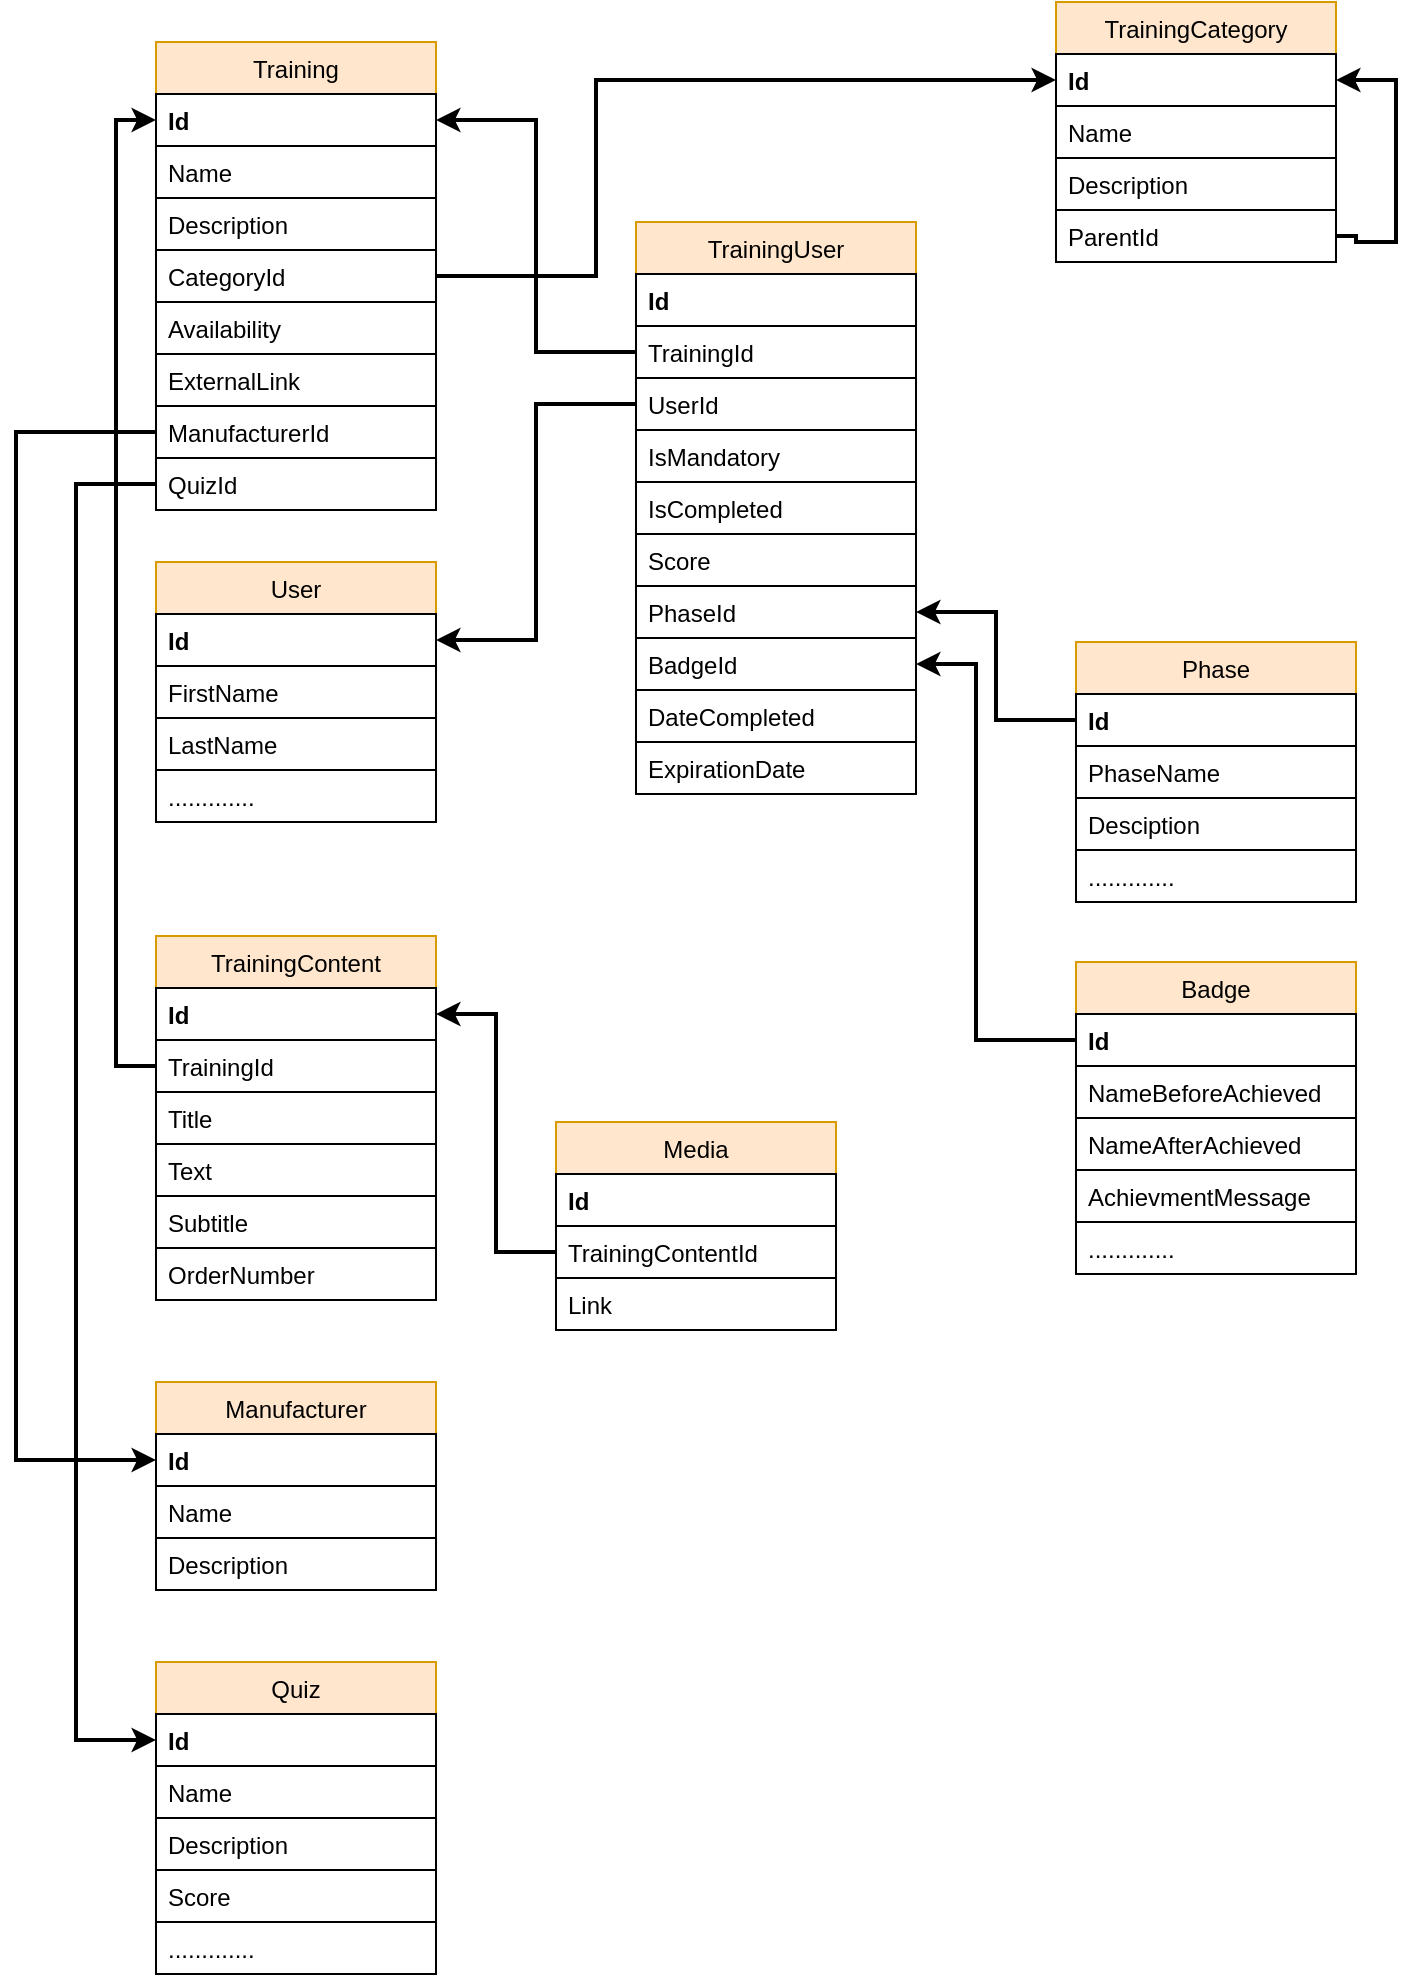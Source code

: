 <mxfile version="13.0.7" type="github"><diagram id="uwtyysx4m1KapevDH-VO" name="Page-1"><mxGraphModel dx="1395" dy="851" grid="1" gridSize="10" guides="1" tooltips="1" connect="1" arrows="1" fold="1" page="1" pageScale="1" pageWidth="850" pageHeight="1100" background="none" math="0" shadow="0"><root><mxCell id="0"/><mxCell id="1" parent="0"/><mxCell id="DK5eT5kbk5P_7S_4OPEw-1" value="Training" style="swimlane;fontStyle=0;childLayout=stackLayout;horizontal=1;startSize=26;fillColor=#ffe6cc;horizontalStack=0;resizeParent=1;resizeParentMax=0;resizeLast=0;collapsible=1;marginBottom=0;shadow=0;comic=0;glass=0;rounded=0;swimlaneFillColor=none;strokeColor=#d79b00;" vertex="1" parent="1"><mxGeometry x="100" y="60" width="140" height="234" as="geometry"/></mxCell><mxCell id="DK5eT5kbk5P_7S_4OPEw-2" value="Id" style="text;strokeColor=#000000;fillColor=none;align=left;verticalAlign=top;spacingLeft=4;spacingRight=4;overflow=hidden;rotatable=0;points=[[0,0.5],[1,0.5]];portConstraint=eastwest;fontStyle=1;shadow=0;comic=0;" vertex="1" parent="DK5eT5kbk5P_7S_4OPEw-1"><mxGeometry y="26" width="140" height="26" as="geometry"/></mxCell><mxCell id="DK5eT5kbk5P_7S_4OPEw-3" value="Name" style="text;strokeColor=#000000;fillColor=none;align=left;verticalAlign=top;spacingLeft=4;spacingRight=4;overflow=hidden;rotatable=0;points=[[0,0.5],[1,0.5]];portConstraint=eastwest;shadow=0;comic=0;" vertex="1" parent="DK5eT5kbk5P_7S_4OPEw-1"><mxGeometry y="52" width="140" height="26" as="geometry"/></mxCell><mxCell id="DK5eT5kbk5P_7S_4OPEw-4" value="Description" style="text;strokeColor=#000000;fillColor=none;align=left;verticalAlign=top;spacingLeft=4;spacingRight=4;overflow=hidden;rotatable=0;points=[[0,0.5],[1,0.5]];portConstraint=eastwest;shadow=0;comic=0;" vertex="1" parent="DK5eT5kbk5P_7S_4OPEw-1"><mxGeometry y="78" width="140" height="26" as="geometry"/></mxCell><mxCell id="DK5eT5kbk5P_7S_4OPEw-8" value="CategoryId" style="text;strokeColor=#000000;fillColor=none;align=left;verticalAlign=top;spacingLeft=4;spacingRight=4;overflow=hidden;rotatable=0;points=[[0,0.5],[1,0.5]];portConstraint=eastwest;shadow=0;comic=0;" vertex="1" parent="DK5eT5kbk5P_7S_4OPEw-1"><mxGeometry y="104" width="140" height="26" as="geometry"/></mxCell><mxCell id="DK5eT5kbk5P_7S_4OPEw-48" value="Availability" style="text;strokeColor=#000000;fillColor=none;align=left;verticalAlign=top;spacingLeft=4;spacingRight=4;overflow=hidden;rotatable=0;points=[[0,0.5],[1,0.5]];portConstraint=eastwest;shadow=0;comic=0;" vertex="1" parent="DK5eT5kbk5P_7S_4OPEw-1"><mxGeometry y="130" width="140" height="26" as="geometry"/></mxCell><mxCell id="DK5eT5kbk5P_7S_4OPEw-59" value="ExternalLink" style="text;strokeColor=#000000;fillColor=none;align=left;verticalAlign=top;spacingLeft=4;spacingRight=4;overflow=hidden;rotatable=0;points=[[0,0.5],[1,0.5]];portConstraint=eastwest;shadow=0;comic=0;" vertex="1" parent="DK5eT5kbk5P_7S_4OPEw-1"><mxGeometry y="156" width="140" height="26" as="geometry"/></mxCell><mxCell id="DK5eT5kbk5P_7S_4OPEw-73" value="ManufacturerId" style="text;strokeColor=#000000;fillColor=none;align=left;verticalAlign=top;spacingLeft=4;spacingRight=4;overflow=hidden;rotatable=0;points=[[0,0.5],[1,0.5]];portConstraint=eastwest;shadow=0;comic=0;" vertex="1" parent="DK5eT5kbk5P_7S_4OPEw-1"><mxGeometry y="182" width="140" height="26" as="geometry"/></mxCell><mxCell id="DK5eT5kbk5P_7S_4OPEw-93" value="QuizId" style="text;strokeColor=#000000;fillColor=none;align=left;verticalAlign=top;spacingLeft=4;spacingRight=4;overflow=hidden;rotatable=0;points=[[0,0.5],[1,0.5]];portConstraint=eastwest;shadow=0;comic=0;" vertex="1" parent="DK5eT5kbk5P_7S_4OPEw-1"><mxGeometry y="208" width="140" height="26" as="geometry"/></mxCell><mxCell id="DK5eT5kbk5P_7S_4OPEw-27" style="edgeStyle=orthogonalEdgeStyle;rounded=0;orthogonalLoop=1;jettySize=auto;html=1;entryX=1;entryY=0.5;entryDx=0;entryDy=0;strokeWidth=2;shadow=0;comic=0;" edge="1" parent="1" source="DK5eT5kbk5P_7S_4OPEw-18" target="DK5eT5kbk5P_7S_4OPEw-2"><mxGeometry relative="1" as="geometry"/></mxCell><mxCell id="DK5eT5kbk5P_7S_4OPEw-28" style="edgeStyle=orthogonalEdgeStyle;rounded=0;orthogonalLoop=1;jettySize=auto;html=1;entryX=1;entryY=0.5;entryDx=0;entryDy=0;strokeWidth=2;shadow=0;comic=0;" edge="1" parent="1" source="DK5eT5kbk5P_7S_4OPEw-19" target="DK5eT5kbk5P_7S_4OPEw-10"><mxGeometry relative="1" as="geometry"/></mxCell><mxCell id="DK5eT5kbk5P_7S_4OPEw-31" value="Phase" style="swimlane;fontStyle=0;childLayout=stackLayout;horizontal=1;startSize=26;fillColor=#ffe6cc;horizontalStack=0;resizeParent=1;resizeParentMax=0;resizeLast=0;collapsible=1;marginBottom=0;shadow=0;comic=0;glass=0;rounded=0;swimlaneFillColor=none;strokeColor=#d79b00;" vertex="1" parent="1"><mxGeometry x="560" y="360" width="140" height="130" as="geometry"/></mxCell><mxCell id="DK5eT5kbk5P_7S_4OPEw-32" value="Id" style="text;strokeColor=#000000;fillColor=none;align=left;verticalAlign=top;spacingLeft=4;spacingRight=4;overflow=hidden;rotatable=0;points=[[0,0.5],[1,0.5]];portConstraint=eastwest;fontStyle=1;shadow=0;comic=0;" vertex="1" parent="DK5eT5kbk5P_7S_4OPEw-31"><mxGeometry y="26" width="140" height="26" as="geometry"/></mxCell><mxCell id="DK5eT5kbk5P_7S_4OPEw-33" value="PhaseName" style="text;strokeColor=#000000;fillColor=none;align=left;verticalAlign=top;spacingLeft=4;spacingRight=4;overflow=hidden;rotatable=0;points=[[0,0.5],[1,0.5]];portConstraint=eastwest;shadow=0;comic=0;" vertex="1" parent="DK5eT5kbk5P_7S_4OPEw-31"><mxGeometry y="52" width="140" height="26" as="geometry"/></mxCell><mxCell id="DK5eT5kbk5P_7S_4OPEw-34" value="Desciption" style="text;strokeColor=#000000;fillColor=none;align=left;verticalAlign=top;spacingLeft=4;spacingRight=4;overflow=hidden;rotatable=0;points=[[0,0.5],[1,0.5]];portConstraint=eastwest;shadow=0;comic=0;" vertex="1" parent="DK5eT5kbk5P_7S_4OPEw-31"><mxGeometry y="78" width="140" height="26" as="geometry"/></mxCell><mxCell id="DK5eT5kbk5P_7S_4OPEw-35" value="............." style="text;strokeColor=#000000;fillColor=none;align=left;verticalAlign=top;spacingLeft=4;spacingRight=4;overflow=hidden;rotatable=0;points=[[0,0.5],[1,0.5]];portConstraint=eastwest;shadow=0;comic=0;" vertex="1" parent="DK5eT5kbk5P_7S_4OPEw-31"><mxGeometry y="104" width="140" height="26" as="geometry"/></mxCell><mxCell id="DK5eT5kbk5P_7S_4OPEw-37" value="Badge" style="swimlane;fontStyle=0;childLayout=stackLayout;horizontal=1;startSize=26;fillColor=#ffe6cc;horizontalStack=0;resizeParent=1;resizeParentMax=0;resizeLast=0;collapsible=1;marginBottom=0;shadow=0;comic=0;glass=0;rounded=0;swimlaneFillColor=none;strokeColor=#d79b00;" vertex="1" parent="1"><mxGeometry x="560" y="520" width="140" height="156" as="geometry"/></mxCell><mxCell id="DK5eT5kbk5P_7S_4OPEw-38" value="Id" style="text;strokeColor=#000000;fillColor=none;align=left;verticalAlign=top;spacingLeft=4;spacingRight=4;overflow=hidden;rotatable=0;points=[[0,0.5],[1,0.5]];portConstraint=eastwest;fontStyle=1;shadow=0;comic=0;" vertex="1" parent="DK5eT5kbk5P_7S_4OPEw-37"><mxGeometry y="26" width="140" height="26" as="geometry"/></mxCell><mxCell id="DK5eT5kbk5P_7S_4OPEw-39" value="NameBeforeAchieved" style="text;strokeColor=#000000;fillColor=none;align=left;verticalAlign=top;spacingLeft=4;spacingRight=4;overflow=hidden;rotatable=0;points=[[0,0.5],[1,0.5]];portConstraint=eastwest;shadow=0;comic=0;" vertex="1" parent="DK5eT5kbk5P_7S_4OPEw-37"><mxGeometry y="52" width="140" height="26" as="geometry"/></mxCell><mxCell id="DK5eT5kbk5P_7S_4OPEw-40" value="NameAfterAchieved" style="text;strokeColor=#000000;fillColor=none;align=left;verticalAlign=top;spacingLeft=4;spacingRight=4;overflow=hidden;rotatable=0;points=[[0,0.5],[1,0.5]];portConstraint=eastwest;shadow=0;comic=0;" vertex="1" parent="DK5eT5kbk5P_7S_4OPEw-37"><mxGeometry y="78" width="140" height="26" as="geometry"/></mxCell><mxCell id="DK5eT5kbk5P_7S_4OPEw-41" value="AchievmentMessage" style="text;strokeColor=#000000;fillColor=none;align=left;verticalAlign=top;spacingLeft=4;spacingRight=4;overflow=hidden;rotatable=0;points=[[0,0.5],[1,0.5]];portConstraint=eastwest;shadow=0;comic=0;" vertex="1" parent="DK5eT5kbk5P_7S_4OPEw-37"><mxGeometry y="104" width="140" height="26" as="geometry"/></mxCell><mxCell id="DK5eT5kbk5P_7S_4OPEw-42" value="............." style="text;strokeColor=#000000;fillColor=none;align=left;verticalAlign=top;spacingLeft=4;spacingRight=4;overflow=hidden;rotatable=0;points=[[0,0.5],[1,0.5]];portConstraint=eastwest;shadow=0;comic=0;" vertex="1" parent="DK5eT5kbk5P_7S_4OPEw-37"><mxGeometry y="130" width="140" height="26" as="geometry"/></mxCell><mxCell id="DK5eT5kbk5P_7S_4OPEw-43" style="edgeStyle=orthogonalEdgeStyle;rounded=0;orthogonalLoop=1;jettySize=auto;html=1;entryX=1;entryY=0.5;entryDx=0;entryDy=0;strokeWidth=2;shadow=0;comic=0;" edge="1" parent="1" source="DK5eT5kbk5P_7S_4OPEw-38" target="DK5eT5kbk5P_7S_4OPEw-26"><mxGeometry relative="1" as="geometry"><Array as="points"><mxPoint x="510" y="559"/><mxPoint x="510" y="371"/></Array></mxGeometry></mxCell><mxCell id="DK5eT5kbk5P_7S_4OPEw-9" value="User" style="swimlane;fontStyle=0;childLayout=stackLayout;horizontal=1;startSize=26;fillColor=#ffe6cc;horizontalStack=0;resizeParent=1;resizeParentMax=0;resizeLast=0;collapsible=1;marginBottom=0;shadow=0;comic=0;glass=0;rounded=0;swimlaneFillColor=none;strokeColor=#d79b00;" vertex="1" parent="1"><mxGeometry x="100" y="320" width="140" height="130" as="geometry"/></mxCell><mxCell id="DK5eT5kbk5P_7S_4OPEw-10" value="Id" style="text;strokeColor=#000000;fillColor=none;align=left;verticalAlign=top;spacingLeft=4;spacingRight=4;overflow=hidden;rotatable=0;points=[[0,0.5],[1,0.5]];portConstraint=eastwest;fontStyle=1;shadow=0;comic=0;" vertex="1" parent="DK5eT5kbk5P_7S_4OPEw-9"><mxGeometry y="26" width="140" height="26" as="geometry"/></mxCell><mxCell id="DK5eT5kbk5P_7S_4OPEw-11" value="FirstName" style="text;strokeColor=#000000;fillColor=none;align=left;verticalAlign=top;spacingLeft=4;spacingRight=4;overflow=hidden;rotatable=0;points=[[0,0.5],[1,0.5]];portConstraint=eastwest;shadow=0;comic=0;" vertex="1" parent="DK5eT5kbk5P_7S_4OPEw-9"><mxGeometry y="52" width="140" height="26" as="geometry"/></mxCell><mxCell id="DK5eT5kbk5P_7S_4OPEw-12" value="LastName" style="text;strokeColor=#000000;fillColor=none;align=left;verticalAlign=top;spacingLeft=4;spacingRight=4;overflow=hidden;rotatable=0;points=[[0,0.5],[1,0.5]];portConstraint=eastwest;shadow=0;comic=0;" vertex="1" parent="DK5eT5kbk5P_7S_4OPEw-9"><mxGeometry y="78" width="140" height="26" as="geometry"/></mxCell><mxCell id="DK5eT5kbk5P_7S_4OPEw-13" value="............." style="text;strokeColor=#000000;fillColor=none;align=left;verticalAlign=top;spacingLeft=4;spacingRight=4;overflow=hidden;rotatable=0;points=[[0,0.5],[1,0.5]];portConstraint=eastwest;shadow=0;comic=0;" vertex="1" parent="DK5eT5kbk5P_7S_4OPEw-9"><mxGeometry y="104" width="140" height="26" as="geometry"/></mxCell><mxCell id="DK5eT5kbk5P_7S_4OPEw-49" value="TrainingCategory" style="swimlane;fontStyle=0;childLayout=stackLayout;horizontal=1;startSize=26;fillColor=#ffe6cc;horizontalStack=0;resizeParent=1;resizeParentMax=0;resizeLast=0;collapsible=1;marginBottom=0;shadow=0;comic=0;glass=0;rounded=0;swimlaneFillColor=none;strokeColor=#d79b00;" vertex="1" parent="1"><mxGeometry x="550" y="40" width="140" height="130" as="geometry"/></mxCell><mxCell id="DK5eT5kbk5P_7S_4OPEw-50" value="Id" style="text;strokeColor=#000000;fillColor=none;align=left;verticalAlign=top;spacingLeft=4;spacingRight=4;overflow=hidden;rotatable=0;points=[[0,0.5],[1,0.5]];portConstraint=eastwest;fontStyle=1;shadow=0;comic=0;" vertex="1" parent="DK5eT5kbk5P_7S_4OPEw-49"><mxGeometry y="26" width="140" height="26" as="geometry"/></mxCell><mxCell id="DK5eT5kbk5P_7S_4OPEw-51" value="Name" style="text;strokeColor=#000000;fillColor=none;align=left;verticalAlign=top;spacingLeft=4;spacingRight=4;overflow=hidden;rotatable=0;points=[[0,0.5],[1,0.5]];portConstraint=eastwest;shadow=0;comic=0;" vertex="1" parent="DK5eT5kbk5P_7S_4OPEw-49"><mxGeometry y="52" width="140" height="26" as="geometry"/></mxCell><mxCell id="DK5eT5kbk5P_7S_4OPEw-52" value="Description" style="text;strokeColor=#000000;fillColor=none;align=left;verticalAlign=top;spacingLeft=4;spacingRight=4;overflow=hidden;rotatable=0;points=[[0,0.5],[1,0.5]];portConstraint=eastwest;shadow=0;comic=0;" vertex="1" parent="DK5eT5kbk5P_7S_4OPEw-49"><mxGeometry y="78" width="140" height="26" as="geometry"/></mxCell><mxCell id="DK5eT5kbk5P_7S_4OPEw-56" style="edgeStyle=orthogonalEdgeStyle;rounded=0;comic=0;orthogonalLoop=1;jettySize=auto;html=1;entryX=1;entryY=0.5;entryDx=0;entryDy=0;shadow=0;strokeWidth=2;" edge="1" parent="DK5eT5kbk5P_7S_4OPEw-49" source="DK5eT5kbk5P_7S_4OPEw-55" target="DK5eT5kbk5P_7S_4OPEw-50"><mxGeometry relative="1" as="geometry"><Array as="points"><mxPoint x="150" y="117"/><mxPoint x="150" y="120"/><mxPoint x="170" y="120"/><mxPoint x="170" y="39"/></Array></mxGeometry></mxCell><mxCell id="DK5eT5kbk5P_7S_4OPEw-55" value="ParentId" style="text;strokeColor=#000000;fillColor=none;align=left;verticalAlign=top;spacingLeft=4;spacingRight=4;overflow=hidden;rotatable=0;points=[[0,0.5],[1,0.5]];portConstraint=eastwest;shadow=0;comic=0;" vertex="1" parent="DK5eT5kbk5P_7S_4OPEw-49"><mxGeometry y="104" width="140" height="26" as="geometry"/></mxCell><mxCell id="DK5eT5kbk5P_7S_4OPEw-54" style="edgeStyle=orthogonalEdgeStyle;rounded=0;comic=0;orthogonalLoop=1;jettySize=auto;html=1;entryX=0;entryY=0.5;entryDx=0;entryDy=0;shadow=0;strokeWidth=2;" edge="1" parent="1" source="DK5eT5kbk5P_7S_4OPEw-8" target="DK5eT5kbk5P_7S_4OPEw-50"><mxGeometry relative="1" as="geometry"><Array as="points"><mxPoint x="320" y="177"/><mxPoint x="320" y="79"/></Array></mxGeometry></mxCell><mxCell id="DK5eT5kbk5P_7S_4OPEw-16" value="TrainingUser" style="swimlane;fontStyle=0;childLayout=stackLayout;horizontal=1;startSize=26;fillColor=#ffe6cc;horizontalStack=0;resizeParent=1;resizeParentMax=0;resizeLast=0;collapsible=1;marginBottom=0;shadow=0;comic=0;glass=0;rounded=0;swimlaneFillColor=none;strokeColor=#d79b00;" vertex="1" parent="1"><mxGeometry x="340" y="150" width="140" height="286" as="geometry"/></mxCell><mxCell id="DK5eT5kbk5P_7S_4OPEw-17" value="Id" style="text;strokeColor=#000000;fillColor=none;align=left;verticalAlign=top;spacingLeft=4;spacingRight=4;overflow=hidden;rotatable=0;points=[[0,0.5],[1,0.5]];portConstraint=eastwest;fontStyle=1;shadow=0;comic=0;" vertex="1" parent="DK5eT5kbk5P_7S_4OPEw-16"><mxGeometry y="26" width="140" height="26" as="geometry"/></mxCell><mxCell id="DK5eT5kbk5P_7S_4OPEw-18" value="TrainingId" style="text;strokeColor=#000000;fillColor=none;align=left;verticalAlign=top;spacingLeft=4;spacingRight=4;overflow=hidden;rotatable=0;points=[[0,0.5],[1,0.5]];portConstraint=eastwest;shadow=0;comic=0;" vertex="1" parent="DK5eT5kbk5P_7S_4OPEw-16"><mxGeometry y="52" width="140" height="26" as="geometry"/></mxCell><mxCell id="DK5eT5kbk5P_7S_4OPEw-19" value="UserId" style="text;strokeColor=#000000;fillColor=none;align=left;verticalAlign=top;spacingLeft=4;spacingRight=4;overflow=hidden;rotatable=0;points=[[0,0.5],[1,0.5]];portConstraint=eastwest;shadow=0;comic=0;" vertex="1" parent="DK5eT5kbk5P_7S_4OPEw-16"><mxGeometry y="78" width="140" height="26" as="geometry"/></mxCell><mxCell id="DK5eT5kbk5P_7S_4OPEw-21" value="IsMandatory" style="text;strokeColor=#000000;fillColor=none;align=left;verticalAlign=top;spacingLeft=4;spacingRight=4;overflow=hidden;rotatable=0;points=[[0,0.5],[1,0.5]];portConstraint=eastwest;shadow=0;comic=0;" vertex="1" parent="DK5eT5kbk5P_7S_4OPEw-16"><mxGeometry y="104" width="140" height="26" as="geometry"/></mxCell><mxCell id="DK5eT5kbk5P_7S_4OPEw-23" value="IsCompleted" style="text;strokeColor=#000000;fillColor=none;align=left;verticalAlign=top;spacingLeft=4;spacingRight=4;overflow=hidden;rotatable=0;points=[[0,0.5],[1,0.5]];portConstraint=eastwest;shadow=0;comic=0;" vertex="1" parent="DK5eT5kbk5P_7S_4OPEw-16"><mxGeometry y="130" width="140" height="26" as="geometry"/></mxCell><mxCell id="DK5eT5kbk5P_7S_4OPEw-24" value="Score" style="text;strokeColor=#000000;fillColor=none;align=left;verticalAlign=top;spacingLeft=4;spacingRight=4;overflow=hidden;rotatable=0;points=[[0,0.5],[1,0.5]];portConstraint=eastwest;shadow=0;comic=0;" vertex="1" parent="DK5eT5kbk5P_7S_4OPEw-16"><mxGeometry y="156" width="140" height="26" as="geometry"/></mxCell><mxCell id="DK5eT5kbk5P_7S_4OPEw-25" value="PhaseId" style="text;strokeColor=#000000;fillColor=none;align=left;verticalAlign=top;spacingLeft=4;spacingRight=4;overflow=hidden;rotatable=0;points=[[0,0.5],[1,0.5]];portConstraint=eastwest;shadow=0;comic=0;" vertex="1" parent="DK5eT5kbk5P_7S_4OPEw-16"><mxGeometry y="182" width="140" height="26" as="geometry"/></mxCell><mxCell id="DK5eT5kbk5P_7S_4OPEw-26" value="BadgeId" style="text;strokeColor=#000000;fillColor=none;align=left;verticalAlign=top;spacingLeft=4;spacingRight=4;overflow=hidden;rotatable=0;points=[[0,0.5],[1,0.5]];portConstraint=eastwest;shadow=0;comic=0;" vertex="1" parent="DK5eT5kbk5P_7S_4OPEw-16"><mxGeometry y="208" width="140" height="26" as="geometry"/></mxCell><mxCell id="DK5eT5kbk5P_7S_4OPEw-46" value="DateCompleted" style="text;strokeColor=#000000;fillColor=none;align=left;verticalAlign=top;spacingLeft=4;spacingRight=4;overflow=hidden;rotatable=0;points=[[0,0.5],[1,0.5]];portConstraint=eastwest;shadow=0;comic=0;" vertex="1" parent="DK5eT5kbk5P_7S_4OPEw-16"><mxGeometry y="234" width="140" height="26" as="geometry"/></mxCell><mxCell id="DK5eT5kbk5P_7S_4OPEw-47" value="ExpirationDate" style="text;strokeColor=#000000;fillColor=none;align=left;verticalAlign=top;spacingLeft=4;spacingRight=4;overflow=hidden;rotatable=0;points=[[0,0.5],[1,0.5]];portConstraint=eastwest;shadow=0;comic=0;" vertex="1" parent="DK5eT5kbk5P_7S_4OPEw-16"><mxGeometry y="260" width="140" height="26" as="geometry"/></mxCell><mxCell id="DK5eT5kbk5P_7S_4OPEw-58" style="edgeStyle=orthogonalEdgeStyle;rounded=0;comic=0;orthogonalLoop=1;jettySize=auto;html=1;entryX=1;entryY=0.5;entryDx=0;entryDy=0;shadow=0;strokeWidth=2;" edge="1" parent="1" source="DK5eT5kbk5P_7S_4OPEw-32" target="DK5eT5kbk5P_7S_4OPEw-25"><mxGeometry relative="1" as="geometry"/></mxCell><mxCell id="DK5eT5kbk5P_7S_4OPEw-60" value="TrainingContent" style="swimlane;fontStyle=0;childLayout=stackLayout;horizontal=1;startSize=26;fillColor=#ffe6cc;horizontalStack=0;resizeParent=1;resizeParentMax=0;resizeLast=0;collapsible=1;marginBottom=0;shadow=0;comic=0;glass=0;rounded=0;swimlaneFillColor=none;strokeColor=#d79b00;" vertex="1" parent="1"><mxGeometry x="100" y="507" width="140" height="182" as="geometry"/></mxCell><mxCell id="DK5eT5kbk5P_7S_4OPEw-61" value="Id" style="text;strokeColor=#000000;fillColor=none;align=left;verticalAlign=top;spacingLeft=4;spacingRight=4;overflow=hidden;rotatable=0;points=[[0,0.5],[1,0.5]];portConstraint=eastwest;fontStyle=1;shadow=0;comic=0;" vertex="1" parent="DK5eT5kbk5P_7S_4OPEw-60"><mxGeometry y="26" width="140" height="26" as="geometry"/></mxCell><mxCell id="DK5eT5kbk5P_7S_4OPEw-62" value="TrainingId" style="text;strokeColor=#000000;fillColor=none;align=left;verticalAlign=top;spacingLeft=4;spacingRight=4;overflow=hidden;rotatable=0;points=[[0,0.5],[1,0.5]];portConstraint=eastwest;shadow=0;comic=0;" vertex="1" parent="DK5eT5kbk5P_7S_4OPEw-60"><mxGeometry y="52" width="140" height="26" as="geometry"/></mxCell><mxCell id="DK5eT5kbk5P_7S_4OPEw-63" value="Title" style="text;strokeColor=#000000;fillColor=none;align=left;verticalAlign=top;spacingLeft=4;spacingRight=4;overflow=hidden;rotatable=0;points=[[0,0.5],[1,0.5]];portConstraint=eastwest;shadow=0;comic=0;" vertex="1" parent="DK5eT5kbk5P_7S_4OPEw-60"><mxGeometry y="78" width="140" height="26" as="geometry"/></mxCell><mxCell id="DK5eT5kbk5P_7S_4OPEw-64" value="Text" style="text;strokeColor=#000000;fillColor=none;align=left;verticalAlign=top;spacingLeft=4;spacingRight=4;overflow=hidden;rotatable=0;points=[[0,0.5],[1,0.5]];portConstraint=eastwest;shadow=0;comic=0;" vertex="1" parent="DK5eT5kbk5P_7S_4OPEw-60"><mxGeometry y="104" width="140" height="26" as="geometry"/></mxCell><mxCell id="DK5eT5kbk5P_7S_4OPEw-65" value="Subtitle" style="text;strokeColor=#000000;fillColor=none;align=left;verticalAlign=top;spacingLeft=4;spacingRight=4;overflow=hidden;rotatable=0;points=[[0,0.5],[1,0.5]];portConstraint=eastwest;shadow=0;comic=0;" vertex="1" parent="DK5eT5kbk5P_7S_4OPEw-60"><mxGeometry y="130" width="140" height="26" as="geometry"/></mxCell><mxCell id="DK5eT5kbk5P_7S_4OPEw-84" value="OrderNumber" style="text;strokeColor=#000000;fillColor=none;align=left;verticalAlign=top;spacingLeft=4;spacingRight=4;overflow=hidden;rotatable=0;points=[[0,0.5],[1,0.5]];portConstraint=eastwest;shadow=0;comic=0;" vertex="1" parent="DK5eT5kbk5P_7S_4OPEw-60"><mxGeometry y="156" width="140" height="26" as="geometry"/></mxCell><mxCell id="DK5eT5kbk5P_7S_4OPEw-67" value="Manufacturer" style="swimlane;fontStyle=0;childLayout=stackLayout;horizontal=1;startSize=26;fillColor=#ffe6cc;horizontalStack=0;resizeParent=1;resizeParentMax=0;resizeLast=0;collapsible=1;marginBottom=0;shadow=0;comic=0;glass=0;rounded=0;swimlaneFillColor=none;strokeColor=#d79b00;" vertex="1" parent="1"><mxGeometry x="100" y="730" width="140" height="104" as="geometry"/></mxCell><mxCell id="DK5eT5kbk5P_7S_4OPEw-68" value="Id" style="text;strokeColor=#000000;fillColor=none;align=left;verticalAlign=top;spacingLeft=4;spacingRight=4;overflow=hidden;rotatable=0;points=[[0,0.5],[1,0.5]];portConstraint=eastwest;fontStyle=1;shadow=0;comic=0;" vertex="1" parent="DK5eT5kbk5P_7S_4OPEw-67"><mxGeometry y="26" width="140" height="26" as="geometry"/></mxCell><mxCell id="DK5eT5kbk5P_7S_4OPEw-69" value="Name" style="text;strokeColor=#000000;fillColor=none;align=left;verticalAlign=top;spacingLeft=4;spacingRight=4;overflow=hidden;rotatable=0;points=[[0,0.5],[1,0.5]];portConstraint=eastwest;shadow=0;comic=0;" vertex="1" parent="DK5eT5kbk5P_7S_4OPEw-67"><mxGeometry y="52" width="140" height="26" as="geometry"/></mxCell><mxCell id="DK5eT5kbk5P_7S_4OPEw-70" value="Description" style="text;strokeColor=#000000;fillColor=none;align=left;verticalAlign=top;spacingLeft=4;spacingRight=4;overflow=hidden;rotatable=0;points=[[0,0.5],[1,0.5]];portConstraint=eastwest;shadow=0;comic=0;" vertex="1" parent="DK5eT5kbk5P_7S_4OPEw-67"><mxGeometry y="78" width="140" height="26" as="geometry"/></mxCell><mxCell id="DK5eT5kbk5P_7S_4OPEw-74" style="edgeStyle=orthogonalEdgeStyle;rounded=0;comic=0;orthogonalLoop=1;jettySize=auto;html=1;entryX=0;entryY=0.5;entryDx=0;entryDy=0;shadow=0;strokeWidth=2;" edge="1" parent="1" source="DK5eT5kbk5P_7S_4OPEw-73" target="DK5eT5kbk5P_7S_4OPEw-68"><mxGeometry relative="1" as="geometry"><Array as="points"><mxPoint x="30" y="255"/><mxPoint x="30" y="769"/></Array></mxGeometry></mxCell><mxCell id="DK5eT5kbk5P_7S_4OPEw-75" style="edgeStyle=orthogonalEdgeStyle;rounded=0;comic=0;orthogonalLoop=1;jettySize=auto;html=1;entryX=0;entryY=0.5;entryDx=0;entryDy=0;shadow=0;strokeWidth=2;" edge="1" parent="1" source="DK5eT5kbk5P_7S_4OPEw-62" target="DK5eT5kbk5P_7S_4OPEw-2"><mxGeometry relative="1" as="geometry"/></mxCell><mxCell id="DK5eT5kbk5P_7S_4OPEw-76" value="Media" style="swimlane;fontStyle=0;childLayout=stackLayout;horizontal=1;startSize=26;fillColor=#ffe6cc;horizontalStack=0;resizeParent=1;resizeParentMax=0;resizeLast=0;collapsible=1;marginBottom=0;shadow=0;comic=0;glass=0;rounded=0;swimlaneFillColor=none;strokeColor=#d79b00;" vertex="1" parent="1"><mxGeometry x="300" y="600" width="140" height="104" as="geometry"/></mxCell><mxCell id="DK5eT5kbk5P_7S_4OPEw-77" value="Id" style="text;strokeColor=#000000;fillColor=none;align=left;verticalAlign=top;spacingLeft=4;spacingRight=4;overflow=hidden;rotatable=0;points=[[0,0.5],[1,0.5]];portConstraint=eastwest;fontStyle=1;shadow=0;comic=0;" vertex="1" parent="DK5eT5kbk5P_7S_4OPEw-76"><mxGeometry y="26" width="140" height="26" as="geometry"/></mxCell><mxCell id="DK5eT5kbk5P_7S_4OPEw-78" value="TrainingContentId" style="text;strokeColor=#000000;fillColor=none;align=left;verticalAlign=top;spacingLeft=4;spacingRight=4;overflow=hidden;rotatable=0;points=[[0,0.5],[1,0.5]];portConstraint=eastwest;shadow=0;comic=0;" vertex="1" parent="DK5eT5kbk5P_7S_4OPEw-76"><mxGeometry y="52" width="140" height="26" as="geometry"/></mxCell><mxCell id="DK5eT5kbk5P_7S_4OPEw-79" value="Link" style="text;strokeColor=#000000;fillColor=none;align=left;verticalAlign=top;spacingLeft=4;spacingRight=4;overflow=hidden;rotatable=0;points=[[0,0.5],[1,0.5]];portConstraint=eastwest;shadow=0;comic=0;" vertex="1" parent="DK5eT5kbk5P_7S_4OPEw-76"><mxGeometry y="78" width="140" height="26" as="geometry"/></mxCell><mxCell id="DK5eT5kbk5P_7S_4OPEw-83" style="edgeStyle=orthogonalEdgeStyle;rounded=0;comic=0;orthogonalLoop=1;jettySize=auto;html=1;entryX=1;entryY=0.5;entryDx=0;entryDy=0;shadow=0;strokeWidth=2;" edge="1" parent="1" source="DK5eT5kbk5P_7S_4OPEw-78" target="DK5eT5kbk5P_7S_4OPEw-61"><mxGeometry relative="1" as="geometry"/></mxCell><mxCell id="DK5eT5kbk5P_7S_4OPEw-94" value="Quiz" style="swimlane;fontStyle=0;childLayout=stackLayout;horizontal=1;startSize=26;fillColor=#ffe6cc;horizontalStack=0;resizeParent=1;resizeParentMax=0;resizeLast=0;collapsible=1;marginBottom=0;shadow=0;comic=0;glass=0;rounded=0;swimlaneFillColor=none;strokeColor=#d79b00;" vertex="1" parent="1"><mxGeometry x="100" y="870" width="140" height="156" as="geometry"/></mxCell><mxCell id="DK5eT5kbk5P_7S_4OPEw-95" value="Id" style="text;strokeColor=#000000;fillColor=none;align=left;verticalAlign=top;spacingLeft=4;spacingRight=4;overflow=hidden;rotatable=0;points=[[0,0.5],[1,0.5]];portConstraint=eastwest;fontStyle=1;shadow=0;comic=0;" vertex="1" parent="DK5eT5kbk5P_7S_4OPEw-94"><mxGeometry y="26" width="140" height="26" as="geometry"/></mxCell><mxCell id="DK5eT5kbk5P_7S_4OPEw-96" value="Name" style="text;strokeColor=#000000;fillColor=none;align=left;verticalAlign=top;spacingLeft=4;spacingRight=4;overflow=hidden;rotatable=0;points=[[0,0.5],[1,0.5]];portConstraint=eastwest;shadow=0;comic=0;" vertex="1" parent="DK5eT5kbk5P_7S_4OPEw-94"><mxGeometry y="52" width="140" height="26" as="geometry"/></mxCell><mxCell id="DK5eT5kbk5P_7S_4OPEw-97" value="Description" style="text;strokeColor=#000000;fillColor=none;align=left;verticalAlign=top;spacingLeft=4;spacingRight=4;overflow=hidden;rotatable=0;points=[[0,0.5],[1,0.5]];portConstraint=eastwest;shadow=0;comic=0;" vertex="1" parent="DK5eT5kbk5P_7S_4OPEw-94"><mxGeometry y="78" width="140" height="26" as="geometry"/></mxCell><mxCell id="DK5eT5kbk5P_7S_4OPEw-98" value="Score" style="text;strokeColor=#000000;fillColor=none;align=left;verticalAlign=top;spacingLeft=4;spacingRight=4;overflow=hidden;rotatable=0;points=[[0,0.5],[1,0.5]];portConstraint=eastwest;shadow=0;comic=0;" vertex="1" parent="DK5eT5kbk5P_7S_4OPEw-94"><mxGeometry y="104" width="140" height="26" as="geometry"/></mxCell><mxCell id="DK5eT5kbk5P_7S_4OPEw-99" value="............." style="text;strokeColor=#000000;fillColor=none;align=left;verticalAlign=top;spacingLeft=4;spacingRight=4;overflow=hidden;rotatable=0;points=[[0,0.5],[1,0.5]];portConstraint=eastwest;shadow=0;comic=0;" vertex="1" parent="DK5eT5kbk5P_7S_4OPEw-94"><mxGeometry y="130" width="140" height="26" as="geometry"/></mxCell><mxCell id="DK5eT5kbk5P_7S_4OPEw-100" style="edgeStyle=orthogonalEdgeStyle;rounded=0;comic=0;orthogonalLoop=1;jettySize=auto;html=1;entryX=0;entryY=0.5;entryDx=0;entryDy=0;shadow=0;strokeWidth=2;" edge="1" parent="1" source="DK5eT5kbk5P_7S_4OPEw-93" target="DK5eT5kbk5P_7S_4OPEw-95"><mxGeometry relative="1" as="geometry"><Array as="points"><mxPoint x="60" y="281"/><mxPoint x="60" y="909"/></Array></mxGeometry></mxCell></root></mxGraphModel></diagram></mxfile>